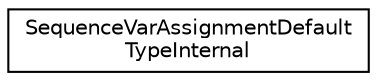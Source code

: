 digraph "Graphical Class Hierarchy"
{
 // LATEX_PDF_SIZE
  edge [fontname="Helvetica",fontsize="10",labelfontname="Helvetica",labelfontsize="10"];
  node [fontname="Helvetica",fontsize="10",shape=record];
  rankdir="LR";
  Node0 [label="SequenceVarAssignmentDefault\lTypeInternal",height=0.2,width=0.4,color="black", fillcolor="white", style="filled",URL="$structoperations__research_1_1_sequence_var_assignment_default_type_internal.html",tooltip=" "];
}
